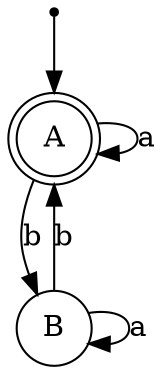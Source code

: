 digraph finite_state_machine {
    node [shape = point ]; St;
    node [shape = doublecircle]; A;

    node [shape = circle];
    St -> A;
    A -> A [ label = "a" ];
    A -> B [ label = "b" ];
    B -> A [ label = "b" ];
    B -> B [ label = "a" ];
}
